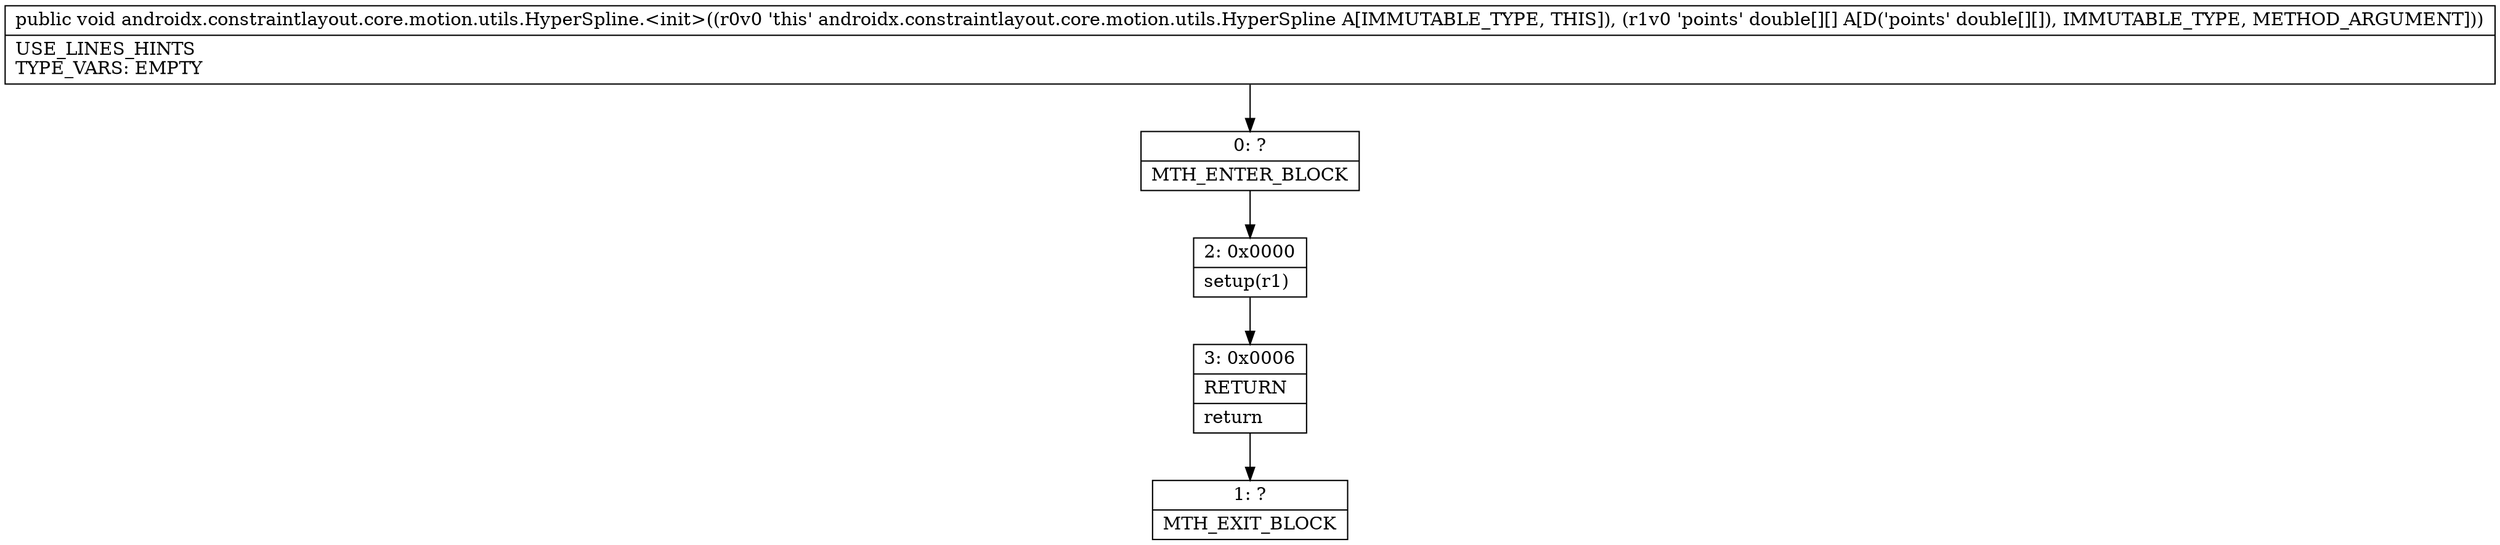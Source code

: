 digraph "CFG forandroidx.constraintlayout.core.motion.utils.HyperSpline.\<init\>([[D)V" {
Node_0 [shape=record,label="{0\:\ ?|MTH_ENTER_BLOCK\l}"];
Node_2 [shape=record,label="{2\:\ 0x0000|setup(r1)\l}"];
Node_3 [shape=record,label="{3\:\ 0x0006|RETURN\l|return\l}"];
Node_1 [shape=record,label="{1\:\ ?|MTH_EXIT_BLOCK\l}"];
MethodNode[shape=record,label="{public void androidx.constraintlayout.core.motion.utils.HyperSpline.\<init\>((r0v0 'this' androidx.constraintlayout.core.motion.utils.HyperSpline A[IMMUTABLE_TYPE, THIS]), (r1v0 'points' double[][] A[D('points' double[][]), IMMUTABLE_TYPE, METHOD_ARGUMENT]))  | USE_LINES_HINTS\lTYPE_VARS: EMPTY\l}"];
MethodNode -> Node_0;Node_0 -> Node_2;
Node_2 -> Node_3;
Node_3 -> Node_1;
}


